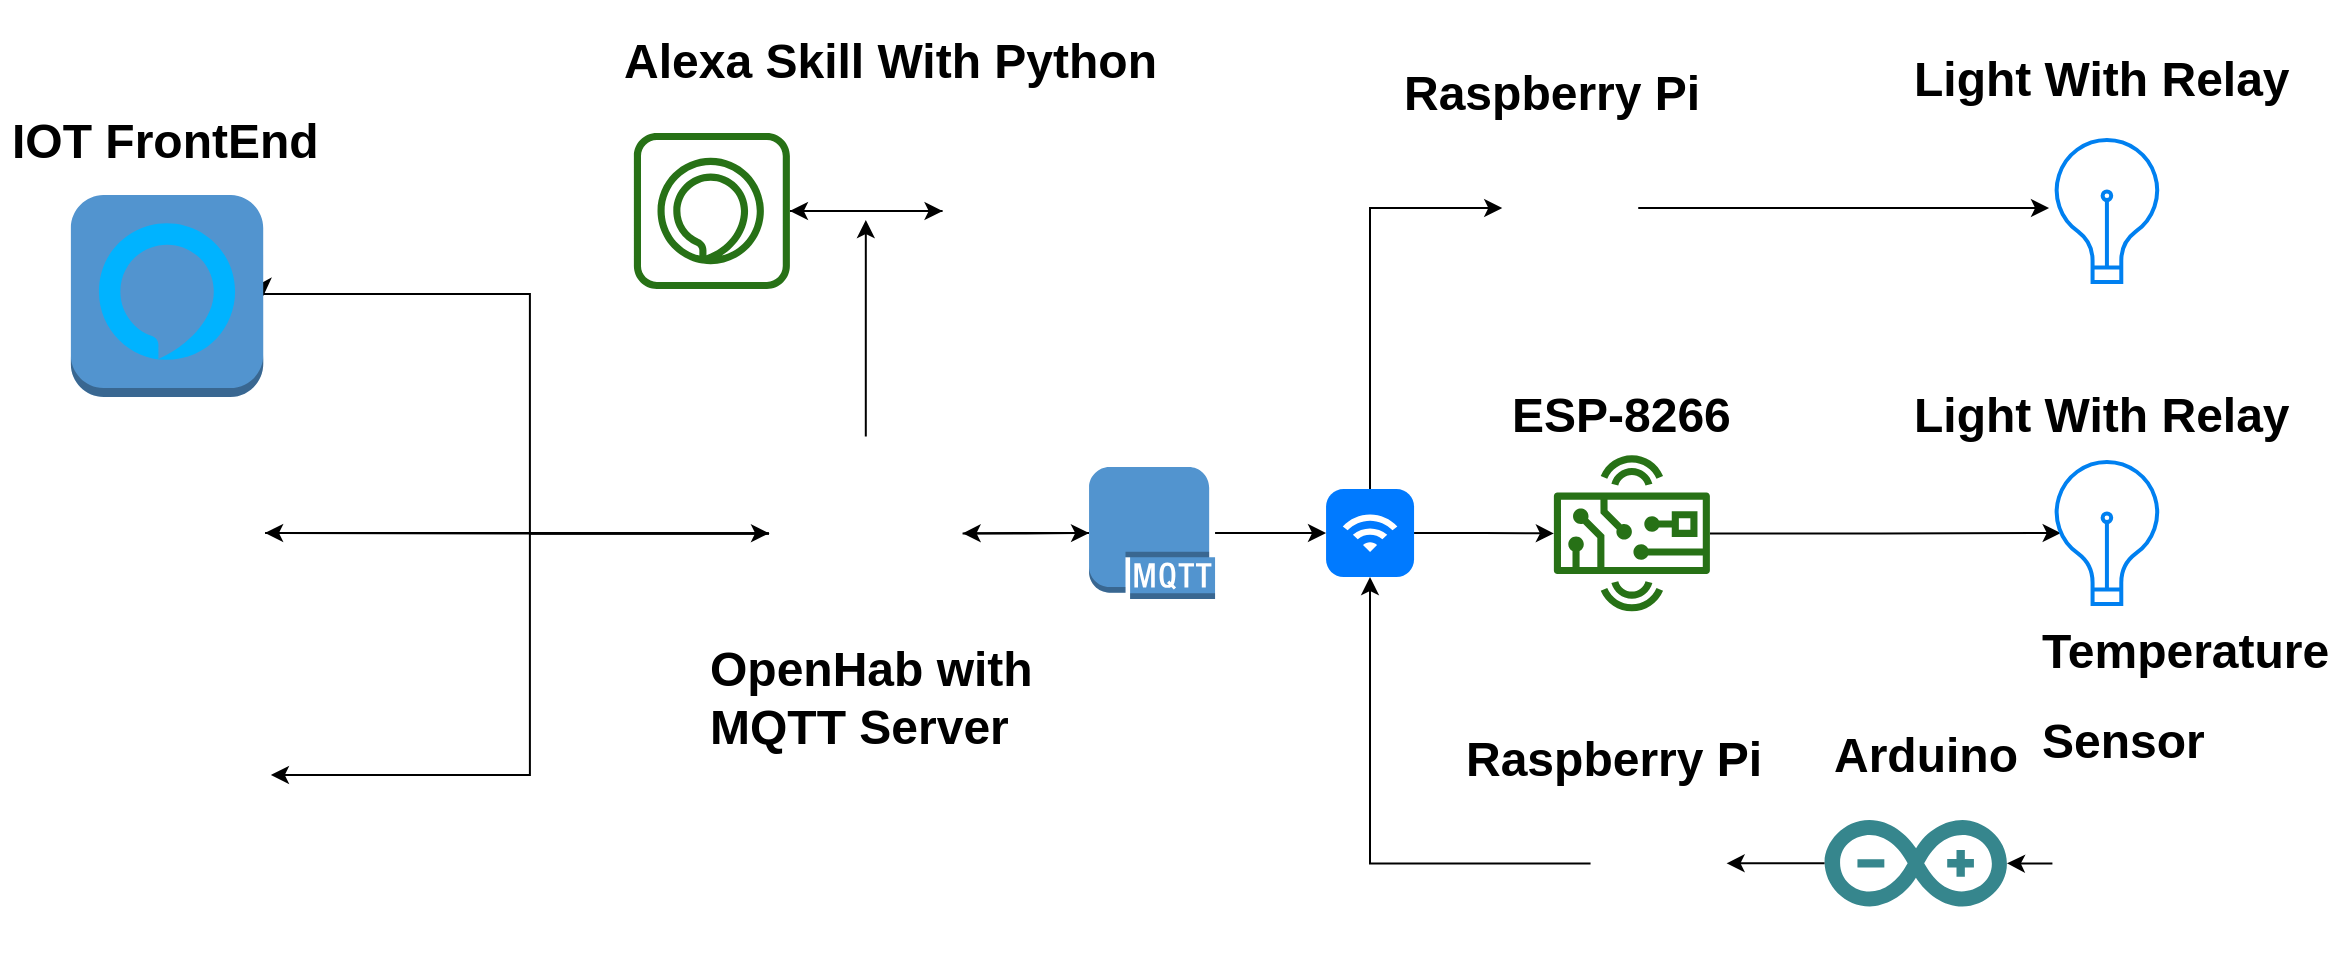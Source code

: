 <mxfile version="12.5.3" type="device" pages="2"><diagram id="OjVqm1h6KpMEck9Lshjw" name="MQTT-Summary"><mxGraphModel dx="1673" dy="967" grid="1" gridSize="10" guides="1" tooltips="1" connect="1" arrows="1" fold="1" page="1" pageScale="1" pageWidth="1169" pageHeight="827" math="0" shadow="0"><root><mxCell id="0"/><mxCell id="1" parent="0"/><mxCell id="jtBgvj3lyoHX1pALefi0-18" value="" style="dashed=0;outlineConnect=0;html=1;align=center;labelPosition=center;verticalLabelPosition=bottom;verticalAlign=top;shape=mxgraph.weblogos.arduino;fillColor=#36868D;strokeColor=none" parent="1" vertex="1"><mxGeometry x="911.28" y="540.01" width="91.18" height="43.29" as="geometry"/></mxCell><mxCell id="jtBgvj3lyoHX1pALefi0-24" style="edgeStyle=orthogonalEdgeStyle;rounded=0;orthogonalLoop=1;jettySize=auto;html=1;entryX=1;entryY=0.5;entryDx=0;entryDy=0;" parent="1" source="jtBgvj3lyoHX1pALefi0-2" target="jtBgvj3lyoHX1pALefi0-1" edge="1"><mxGeometry relative="1" as="geometry"/></mxCell><mxCell id="jtBgvj3lyoHX1pALefi0-2" value="" style="outlineConnect=0;dashed=0;verticalLabelPosition=bottom;verticalAlign=top;align=center;html=1;shape=mxgraph.aws3.mqtt_protocol;fillColor=#5294CF;gradientColor=none;" parent="1" vertex="1"><mxGeometry x="543.53" y="363.5" width="63" height="66" as="geometry"/></mxCell><mxCell id="jtBgvj3lyoHX1pALefi0-14" style="edgeStyle=orthogonalEdgeStyle;rounded=0;orthogonalLoop=1;jettySize=auto;html=1;entryX=0;entryY=0.5;entryDx=0;entryDy=0;entryPerimeter=0;" parent="1" source="jtBgvj3lyoHX1pALefi0-1" target="jtBgvj3lyoHX1pALefi0-2" edge="1"><mxGeometry relative="1" as="geometry"/></mxCell><mxCell id="jtBgvj3lyoHX1pALefi0-19" style="edgeStyle=orthogonalEdgeStyle;rounded=0;orthogonalLoop=1;jettySize=auto;html=1;entryX=1;entryY=0.5;entryDx=0;entryDy=0;entryPerimeter=0;" parent="1" source="jtBgvj3lyoHX1pALefi0-1" target="jtBgvj3lyoHX1pALefi0-4" edge="1"><mxGeometry relative="1" as="geometry"><Array as="points"><mxPoint x="263.94" y="396"/><mxPoint x="263.94" y="277"/></Array></mxGeometry></mxCell><mxCell id="jtBgvj3lyoHX1pALefi0-20" style="edgeStyle=orthogonalEdgeStyle;rounded=0;orthogonalLoop=1;jettySize=auto;html=1;entryX=1;entryY=0.5;entryDx=0;entryDy=0;" parent="1" source="jtBgvj3lyoHX1pALefi0-1" target="jtBgvj3lyoHX1pALefi0-5" edge="1"><mxGeometry relative="1" as="geometry"/></mxCell><mxCell id="jtBgvj3lyoHX1pALefi0-21" style="edgeStyle=orthogonalEdgeStyle;rounded=0;orthogonalLoop=1;jettySize=auto;html=1;entryX=1;entryY=0.5;entryDx=0;entryDy=0;" parent="1" source="jtBgvj3lyoHX1pALefi0-1" target="jtBgvj3lyoHX1pALefi0-7" edge="1"><mxGeometry relative="1" as="geometry"><Array as="points"><mxPoint x="263.94" y="396"/><mxPoint x="263.94" y="517"/></Array></mxGeometry></mxCell><mxCell id="M-5YHKuCk90U6ASQJOSu-15" style="edgeStyle=orthogonalEdgeStyle;rounded=0;orthogonalLoop=1;jettySize=auto;html=1;" parent="1" source="jtBgvj3lyoHX1pALefi0-1" edge="1"><mxGeometry relative="1" as="geometry"><mxPoint x="431.91" y="240" as="targetPoint"/></mxGeometry></mxCell><mxCell id="jtBgvj3lyoHX1pALefi0-1" value="" style="shape=image;html=1;verticalAlign=top;verticalLabelPosition=bottom;labelBackgroundColor=#ffffff;imageAspect=0;aspect=fixed;image=https://cdn0.iconfinder.com/data/icons/flat-round-system/512/raspberry-128.png" parent="1" vertex="1"><mxGeometry x="383.53" y="348.29" width="96.76" height="96.76" as="geometry"/></mxCell><mxCell id="jtBgvj3lyoHX1pALefi0-4" value="" style="outlineConnect=0;dashed=0;verticalLabelPosition=bottom;verticalAlign=top;align=center;html=1;shape=mxgraph.aws3.alexa_voice_service;fillColor=#5294CF;gradientColor=none;" parent="1" vertex="1"><mxGeometry x="34.44" y="227.5" width="96.19" height="101" as="geometry"/></mxCell><mxCell id="jtBgvj3lyoHX1pALefi0-25" style="edgeStyle=orthogonalEdgeStyle;rounded=0;orthogonalLoop=1;jettySize=auto;html=1;entryX=0;entryY=0.5;entryDx=0;entryDy=0;" parent="1" source="jtBgvj3lyoHX1pALefi0-5" target="jtBgvj3lyoHX1pALefi0-1" edge="1"><mxGeometry relative="1" as="geometry"/></mxCell><mxCell id="jtBgvj3lyoHX1pALefi0-5" value="" style="shape=image;html=1;verticalAlign=top;verticalLabelPosition=bottom;labelBackgroundColor=#ffffff;imageAspect=0;aspect=fixed;image=https://cdn4.iconfinder.com/data/icons/google-i-o-2016/512/google_assistant-128.png" parent="1" vertex="1"><mxGeometry x="33.53" y="347.5" width="98" height="98" as="geometry"/></mxCell><mxCell id="jtBgvj3lyoHX1pALefi0-7" value="" style="shape=image;html=1;verticalAlign=top;verticalLabelPosition=bottom;labelBackgroundColor=#ffffff;imageAspect=0;aspect=fixed;image=https://cdn0.iconfinder.com/data/icons/system-flat-buttons/512/iOS-128.png" parent="1" vertex="1"><mxGeometry x="34.44" y="467.5" width="100" height="100" as="geometry"/></mxCell><mxCell id="jtBgvj3lyoHX1pALefi0-39" style="edgeStyle=orthogonalEdgeStyle;rounded=0;orthogonalLoop=1;jettySize=auto;html=1;entryX=-0.031;entryY=0.479;entryDx=0;entryDy=0;entryPerimeter=0;" parent="1" source="jtBgvj3lyoHX1pALefi0-8" target="jtBgvj3lyoHX1pALefi0-9" edge="1"><mxGeometry relative="1" as="geometry"/></mxCell><mxCell id="jtBgvj3lyoHX1pALefi0-8" value="" style="shape=image;html=1;verticalAlign=top;verticalLabelPosition=bottom;labelBackgroundColor=#ffffff;imageAspect=0;aspect=fixed;image=https://cdn4.iconfinder.com/data/icons/social-life/512/raspberry-pi-128.png" parent="1" vertex="1"><mxGeometry x="750.12" y="200" width="68" height="68" as="geometry"/></mxCell><mxCell id="jtBgvj3lyoHX1pALefi0-9" value="" style="html=1;verticalLabelPosition=bottom;align=center;labelBackgroundColor=#ffffff;verticalAlign=top;strokeWidth=2;strokeColor=#0080F0;shadow=0;dashed=0;shape=mxgraph.ios7.icons.lightbulb;" parent="1" vertex="1"><mxGeometry x="1025.21" y="200" width="54.51" height="71" as="geometry"/></mxCell><mxCell id="BAIxQuCqFYKnKfCZbvvM-1" style="edgeStyle=orthogonalEdgeStyle;rounded=0;orthogonalLoop=1;jettySize=auto;html=1;entryX=0.076;entryY=0.5;entryDx=0;entryDy=0;entryPerimeter=0;" edge="1" parent="1" source="jtBgvj3lyoHX1pALefi0-10" target="jtBgvj3lyoHX1pALefi0-11"><mxGeometry relative="1" as="geometry"/></mxCell><mxCell id="jtBgvj3lyoHX1pALefi0-10" value="" style="outlineConnect=0;fontColor=#232F3E;gradientColor=none;fillColor=#277116;strokeColor=none;dashed=0;verticalLabelPosition=bottom;verticalAlign=top;align=center;html=1;fontSize=12;fontStyle=0;aspect=fixed;pointerEvents=1;shape=mxgraph.aws4.hardware_board;" parent="1" vertex="1"><mxGeometry x="775.94" y="357.67" width="78" height="78" as="geometry"/></mxCell><mxCell id="jtBgvj3lyoHX1pALefi0-11" value="" style="html=1;verticalLabelPosition=bottom;align=center;labelBackgroundColor=#ffffff;verticalAlign=top;strokeWidth=2;strokeColor=#0080F0;shadow=0;dashed=0;shape=mxgraph.ios7.icons.lightbulb;" parent="1" vertex="1"><mxGeometry x="1025.21" y="361" width="54.51" height="71" as="geometry"/></mxCell><mxCell id="jtBgvj3lyoHX1pALefi0-32" style="edgeStyle=orthogonalEdgeStyle;rounded=0;orthogonalLoop=1;jettySize=auto;html=1;" parent="1" source="jtBgvj3lyoHX1pALefi0-13" target="jtBgvj3lyoHX1pALefi0-18" edge="1"><mxGeometry relative="1" as="geometry"/></mxCell><mxCell id="jtBgvj3lyoHX1pALefi0-13" value="" style="shape=image;html=1;verticalAlign=top;verticalLabelPosition=bottom;labelBackgroundColor=#ffffff;imageAspect=0;aspect=fixed;image=https://cdn1.iconfinder.com/data/icons/hawcons/32/700239-icon-69-thermometer-half-128.png" parent="1" vertex="1"><mxGeometry x="1025.21" y="511.65" width="100" height="100" as="geometry"/></mxCell><mxCell id="jtBgvj3lyoHX1pALefi0-27" style="edgeStyle=orthogonalEdgeStyle;rounded=0;orthogonalLoop=1;jettySize=auto;html=1;entryX=1;entryY=0.5;entryDx=0;entryDy=0;" parent="1" source="jtBgvj3lyoHX1pALefi0-18" target="jtBgvj3lyoHX1pALefi0-26" edge="1"><mxGeometry relative="1" as="geometry"/></mxCell><mxCell id="jtBgvj3lyoHX1pALefi0-29" style="edgeStyle=orthogonalEdgeStyle;rounded=0;orthogonalLoop=1;jettySize=auto;html=1;" parent="1" source="jtBgvj3lyoHX1pALefi0-26" target="jtBgvj3lyoHX1pALefi0-34" edge="1"><mxGeometry relative="1" as="geometry"><mxPoint x="684.03" y="540.01" as="targetPoint"/></mxGeometry></mxCell><mxCell id="jtBgvj3lyoHX1pALefi0-26" value="" style="shape=image;html=1;verticalAlign=top;verticalLabelPosition=bottom;labelBackgroundColor=#ffffff;imageAspect=0;aspect=fixed;image=https://cdn4.iconfinder.com/data/icons/social-life/512/raspberry-pi-128.png" parent="1" vertex="1"><mxGeometry x="794.28" y="527.65" width="68" height="68" as="geometry"/></mxCell><mxCell id="jtBgvj3lyoHX1pALefi0-40" style="edgeStyle=orthogonalEdgeStyle;rounded=0;orthogonalLoop=1;jettySize=auto;html=1;entryX=0;entryY=0.5;entryDx=0;entryDy=0;" parent="1" source="jtBgvj3lyoHX1pALefi0-34" target="jtBgvj3lyoHX1pALefi0-8" edge="1"><mxGeometry relative="1" as="geometry"><Array as="points"><mxPoint x="684.53" y="234"/></Array></mxGeometry></mxCell><mxCell id="jtBgvj3lyoHX1pALefi0-41" style="edgeStyle=orthogonalEdgeStyle;rounded=0;orthogonalLoop=1;jettySize=auto;html=1;" parent="1" source="jtBgvj3lyoHX1pALefi0-34" target="jtBgvj3lyoHX1pALefi0-10" edge="1"><mxGeometry relative="1" as="geometry"/></mxCell><mxCell id="jtBgvj3lyoHX1pALefi0-34" value="" style="html=1;strokeWidth=1;shadow=0;dashed=0;shape=mxgraph.ios7.misc.wifi;fillColor=#007AFF;strokeColor=none;buttonText=;strokeColor2=#222222;fontColor=#222222;fontSize=8;verticalLabelPosition=bottom;verticalAlign=top;align=center;" parent="1" vertex="1"><mxGeometry x="662.03" y="374.5" width="44" height="44" as="geometry"/></mxCell><mxCell id="jtBgvj3lyoHX1pALefi0-35" style="edgeStyle=orthogonalEdgeStyle;rounded=0;orthogonalLoop=1;jettySize=auto;html=1;" parent="1" source="jtBgvj3lyoHX1pALefi0-2" target="jtBgvj3lyoHX1pALefi0-34" edge="1"><mxGeometry relative="1" as="geometry"><mxPoint x="606.53" y="396.5" as="sourcePoint"/><mxPoint x="740.12" y="396.5" as="targetPoint"/></mxGeometry></mxCell><mxCell id="M-5YHKuCk90U6ASQJOSu-14" style="edgeStyle=orthogonalEdgeStyle;rounded=0;orthogonalLoop=1;jettySize=auto;html=1;entryX=0;entryY=0.5;entryDx=0;entryDy=0;" parent="1" source="jtBgvj3lyoHX1pALefi0-70" target="M-5YHKuCk90U6ASQJOSu-12" edge="1"><mxGeometry relative="1" as="geometry"/></mxCell><mxCell id="jtBgvj3lyoHX1pALefi0-70" value="" style="outlineConnect=0;fontColor=#232F3E;gradientColor=none;fillColor=#277116;strokeColor=none;dashed=0;verticalLabelPosition=bottom;verticalAlign=top;align=center;html=1;fontSize=12;fontStyle=0;aspect=fixed;pointerEvents=1;shape=mxgraph.aws4.alexa_skill;" parent="1" vertex="1"><mxGeometry x="315.94" y="196.5" width="78" height="78" as="geometry"/></mxCell><mxCell id="M-5YHKuCk90U6ASQJOSu-6" value="&lt;h1&gt;ESP-8266&lt;/h1&gt;" style="text;html=1;strokeColor=none;fillColor=none;spacing=5;spacingTop=-20;whiteSpace=wrap;overflow=hidden;rounded=0;" parent="1" vertex="1"><mxGeometry x="750.12" y="317.67" width="129" height="40" as="geometry"/></mxCell><mxCell id="M-5YHKuCk90U6ASQJOSu-7" value="&lt;h1&gt;Raspberry Pi&lt;/h1&gt;" style="text;html=1;strokeColor=none;fillColor=none;spacing=5;spacingTop=-20;whiteSpace=wrap;overflow=hidden;rounded=0;" parent="1" vertex="1"><mxGeometry x="695.94" y="156.5" width="202.91" height="40" as="geometry"/></mxCell><mxCell id="M-5YHKuCk90U6ASQJOSu-8" value="&lt;h1&gt;Arduino&lt;/h1&gt;" style="text;html=1;strokeColor=none;fillColor=none;spacing=5;spacingTop=-20;whiteSpace=wrap;overflow=hidden;rounded=0;" parent="1" vertex="1"><mxGeometry x="911.28" y="487.65" width="109" height="40" as="geometry"/></mxCell><mxCell id="M-5YHKuCk90U6ASQJOSu-10" value="&lt;h1&gt;Alexa Skill With Python&lt;/h1&gt;" style="text;html=1;strokeColor=none;fillColor=none;spacing=5;spacingTop=-20;whiteSpace=wrap;overflow=hidden;rounded=0;" parent="1" vertex="1"><mxGeometry x="305.94" y="140.5" width="289" height="40" as="geometry"/></mxCell><mxCell id="M-5YHKuCk90U6ASQJOSu-13" style="edgeStyle=orthogonalEdgeStyle;rounded=0;orthogonalLoop=1;jettySize=auto;html=1;" parent="1" source="M-5YHKuCk90U6ASQJOSu-12" target="jtBgvj3lyoHX1pALefi0-70" edge="1"><mxGeometry relative="1" as="geometry"/></mxCell><mxCell id="M-5YHKuCk90U6ASQJOSu-12" value="" style="shape=image;html=1;verticalAlign=top;verticalLabelPosition=bottom;labelBackgroundColor=#ffffff;imageAspect=0;aspect=fixed;image=https://cdn0.iconfinder.com/data/icons/long-shadow-web-icons/512/python-128.png" parent="1" vertex="1"><mxGeometry x="470.29" y="180.5" width="110" height="110" as="geometry"/></mxCell><mxCell id="M-5YHKuCk90U6ASQJOSu-16" value="&lt;h1&gt;IOT FrontEnd&lt;/h1&gt;" style="text;html=1;strokeColor=none;fillColor=none;spacing=5;spacingTop=-20;whiteSpace=wrap;overflow=hidden;rounded=0;" parent="1" vertex="1"><mxGeometry x="-0.06" y="180.5" width="169" height="40" as="geometry"/></mxCell><mxCell id="M-5YHKuCk90U6ASQJOSu-19" value="&lt;h1&gt;Raspberry Pi&lt;/h1&gt;" style="text;html=1;strokeColor=none;fillColor=none;spacing=5;spacingTop=-20;whiteSpace=wrap;overflow=hidden;rounded=0;" parent="1" vertex="1"><mxGeometry x="726.83" y="490" width="202.91" height="40" as="geometry"/></mxCell><mxCell id="M-5YHKuCk90U6ASQJOSu-20" value="&lt;h1&gt;Light With Relay&lt;/h1&gt;" style="text;html=1;strokeColor=none;fillColor=none;spacing=5;spacingTop=-20;whiteSpace=wrap;overflow=hidden;rounded=0;" parent="1" vertex="1"><mxGeometry x="951.01" y="150" width="202.91" height="40" as="geometry"/></mxCell><mxCell id="M-5YHKuCk90U6ASQJOSu-21" value="&lt;h1&gt;Light With Relay&lt;/h1&gt;" style="text;html=1;strokeColor=none;fillColor=none;spacing=5;spacingTop=-20;whiteSpace=wrap;overflow=hidden;rounded=0;" parent="1" vertex="1"><mxGeometry x="951.01" y="317.67" width="202.91" height="40" as="geometry"/></mxCell><mxCell id="M-5YHKuCk90U6ASQJOSu-22" value="&lt;h1&gt;Temperature&amp;nbsp;&lt;/h1&gt;&lt;h1&gt;Sensor&lt;/h1&gt;" style="text;html=1;strokeColor=none;fillColor=none;spacing=5;spacingTop=-20;whiteSpace=wrap;overflow=hidden;rounded=0;" parent="1" vertex="1"><mxGeometry x="1014.94" y="435.67" width="155.06" height="90" as="geometry"/></mxCell><mxCell id="M-5YHKuCk90U6ASQJOSu-23" value="&lt;h1&gt;OpenHab with MQTT Server&lt;/h1&gt;" style="text;html=1;strokeColor=none;fillColor=none;spacing=5;spacingTop=-20;whiteSpace=wrap;overflow=hidden;rounded=0;" parent="1" vertex="1"><mxGeometry x="348.99" y="445.05" width="176.95" height="88.35" as="geometry"/></mxCell></root></mxGraphModel></diagram><diagram id="JoztKjxkKk_VAjBwyUlq" name="MQTT-Scheme"><mxGraphModel dx="1422" dy="822" grid="1" gridSize="10" guides="1" tooltips="1" connect="1" arrows="1" fold="1" page="1" pageScale="1" pageWidth="1169" pageHeight="827" math="0" shadow="0"><root><mxCell id="evHn1sSsFxZLHaOs-R3R-0"/><mxCell id="evHn1sSsFxZLHaOs-R3R-1" parent="evHn1sSsFxZLHaOs-R3R-0"/><mxCell id="evHn1sSsFxZLHaOs-R3R-2" style="edgeStyle=orthogonalEdgeStyle;rounded=0;orthogonalLoop=1;jettySize=auto;html=1;entryX=0.5;entryY=0;entryDx=0;entryDy=0;" parent="evHn1sSsFxZLHaOs-R3R-1" source="evHn1sSsFxZLHaOs-R3R-7" target="evHn1sSsFxZLHaOs-R3R-14" edge="1"><mxGeometry relative="1" as="geometry"/></mxCell><mxCell id="evHn1sSsFxZLHaOs-R3R-3" style="edgeStyle=orthogonalEdgeStyle;rounded=0;orthogonalLoop=1;jettySize=auto;html=1;entryX=0.5;entryY=0;entryDx=0;entryDy=0;" parent="evHn1sSsFxZLHaOs-R3R-1" source="evHn1sSsFxZLHaOs-R3R-7" target="evHn1sSsFxZLHaOs-R3R-15" edge="1"><mxGeometry relative="1" as="geometry"/></mxCell><mxCell id="evHn1sSsFxZLHaOs-R3R-4" style="edgeStyle=orthogonalEdgeStyle;rounded=0;orthogonalLoop=1;jettySize=auto;html=1;entryX=0.5;entryY=0;entryDx=0;entryDy=0;" parent="evHn1sSsFxZLHaOs-R3R-1" source="evHn1sSsFxZLHaOs-R3R-7" target="evHn1sSsFxZLHaOs-R3R-13" edge="1"><mxGeometry relative="1" as="geometry"/></mxCell><mxCell id="evHn1sSsFxZLHaOs-R3R-5" style="edgeStyle=orthogonalEdgeStyle;rounded=0;orthogonalLoop=1;jettySize=auto;html=1;entryX=0.5;entryY=0;entryDx=0;entryDy=0;" parent="evHn1sSsFxZLHaOs-R3R-1" source="evHn1sSsFxZLHaOs-R3R-7" target="evHn1sSsFxZLHaOs-R3R-9" edge="1"><mxGeometry relative="1" as="geometry"/></mxCell><mxCell id="evHn1sSsFxZLHaOs-R3R-6" style="edgeStyle=orthogonalEdgeStyle;rounded=0;orthogonalLoop=1;jettySize=auto;html=1;entryX=0.5;entryY=0;entryDx=0;entryDy=0;" parent="evHn1sSsFxZLHaOs-R3R-1" source="evHn1sSsFxZLHaOs-R3R-7" target="evHn1sSsFxZLHaOs-R3R-8" edge="1"><mxGeometry relative="1" as="geometry"/></mxCell><mxCell id="evHn1sSsFxZLHaOs-R3R-7" value="SmartHome" style="rounded=0;whiteSpace=wrap;html=1;" parent="evHn1sSsFxZLHaOs-R3R-1" vertex="1"><mxGeometry x="523" y="130" width="120" height="60" as="geometry"/></mxCell><mxCell id="evHn1sSsFxZLHaOs-R3R-8" value="Kitchen" style="rounded=0;whiteSpace=wrap;html=1;" parent="evHn1sSsFxZLHaOs-R3R-1" vertex="1"><mxGeometry x="69" y="260" width="120" height="60" as="geometry"/></mxCell><mxCell id="evHn1sSsFxZLHaOs-R3R-9" value="Office" style="rounded=0;whiteSpace=wrap;html=1;" parent="evHn1sSsFxZLHaOs-R3R-1" vertex="1"><mxGeometry x="289" y="260" width="120" height="60" as="geometry"/></mxCell><mxCell id="evHn1sSsFxZLHaOs-R3R-10" style="edgeStyle=orthogonalEdgeStyle;rounded=0;orthogonalLoop=1;jettySize=auto;html=1;entryX=0.5;entryY=0;entryDx=0;entryDy=0;" parent="evHn1sSsFxZLHaOs-R3R-1" source="evHn1sSsFxZLHaOs-R3R-13" target="evHn1sSsFxZLHaOs-R3R-21" edge="1"><mxGeometry relative="1" as="geometry"><Array as="points"><mxPoint x="583" y="360"/><mxPoint x="819" y="360"/></Array></mxGeometry></mxCell><mxCell id="evHn1sSsFxZLHaOs-R3R-11" style="edgeStyle=orthogonalEdgeStyle;rounded=0;orthogonalLoop=1;jettySize=auto;html=1;entryX=0.5;entryY=0;entryDx=0;entryDy=0;" parent="evHn1sSsFxZLHaOs-R3R-1" source="evHn1sSsFxZLHaOs-R3R-13" target="evHn1sSsFxZLHaOs-R3R-20" edge="1"><mxGeometry relative="1" as="geometry"/></mxCell><mxCell id="evHn1sSsFxZLHaOs-R3R-12" style="edgeStyle=orthogonalEdgeStyle;rounded=0;orthogonalLoop=1;jettySize=auto;html=1;entryX=0.5;entryY=0;entryDx=0;entryDy=0;" parent="evHn1sSsFxZLHaOs-R3R-1" source="evHn1sSsFxZLHaOs-R3R-13" target="evHn1sSsFxZLHaOs-R3R-16" edge="1"><mxGeometry relative="1" as="geometry"><Array as="points"><mxPoint x="583" y="360"/><mxPoint x="349" y="360"/></Array></mxGeometry></mxCell><mxCell id="evHn1sSsFxZLHaOs-R3R-13" value="Rooms" style="rounded=0;whiteSpace=wrap;html=1;" parent="evHn1sSsFxZLHaOs-R3R-1" vertex="1"><mxGeometry x="523" y="260" width="120" height="60" as="geometry"/></mxCell><mxCell id="evHn1sSsFxZLHaOs-R3R-14" value="DiningRoom" style="rounded=0;whiteSpace=wrap;html=1;" parent="evHn1sSsFxZLHaOs-R3R-1" vertex="1"><mxGeometry x="759" y="260" width="120" height="60" as="geometry"/></mxCell><mxCell id="evHn1sSsFxZLHaOs-R3R-15" value="LivingRoom" style="rounded=0;whiteSpace=wrap;html=1;" parent="evHn1sSsFxZLHaOs-R3R-1" vertex="1"><mxGeometry x="979" y="260" width="120" height="60" as="geometry"/></mxCell><mxCell id="evHn1sSsFxZLHaOs-R3R-16" value="Padres" style="rounded=0;whiteSpace=wrap;html=1;" parent="evHn1sSsFxZLHaOs-R3R-1" vertex="1"><mxGeometry x="289" y="390" width="120" height="60" as="geometry"/></mxCell><mxCell id="evHn1sSsFxZLHaOs-R3R-17" style="edgeStyle=orthogonalEdgeStyle;rounded=0;orthogonalLoop=1;jettySize=auto;html=1;entryX=0.5;entryY=0;entryDx=0;entryDy=0;" parent="evHn1sSsFxZLHaOs-R3R-1" source="evHn1sSsFxZLHaOs-R3R-20" target="evHn1sSsFxZLHaOs-R3R-23" edge="1"><mxGeometry relative="1" as="geometry"/></mxCell><mxCell id="evHn1sSsFxZLHaOs-R3R-18" style="edgeStyle=orthogonalEdgeStyle;rounded=0;orthogonalLoop=1;jettySize=auto;html=1;entryX=0.5;entryY=0;entryDx=0;entryDy=0;" parent="evHn1sSsFxZLHaOs-R3R-1" source="evHn1sSsFxZLHaOs-R3R-20" target="evHn1sSsFxZLHaOs-R3R-24" edge="1"><mxGeometry relative="1" as="geometry"><Array as="points"><mxPoint x="583" y="480"/><mxPoint x="713" y="480"/></Array></mxGeometry></mxCell><mxCell id="evHn1sSsFxZLHaOs-R3R-19" style="edgeStyle=orthogonalEdgeStyle;rounded=0;orthogonalLoop=1;jettySize=auto;html=1;entryX=0.5;entryY=0;entryDx=0;entryDy=0;" parent="evHn1sSsFxZLHaOs-R3R-1" source="evHn1sSsFxZLHaOs-R3R-20" target="evHn1sSsFxZLHaOs-R3R-22" edge="1"><mxGeometry relative="1" as="geometry"><Array as="points"><mxPoint x="583" y="480"/><mxPoint x="453" y="480"/></Array></mxGeometry></mxCell><mxCell id="evHn1sSsFxZLHaOs-R3R-20" value="Boys" style="rounded=0;whiteSpace=wrap;html=1;" parent="evHn1sSsFxZLHaOs-R3R-1" vertex="1"><mxGeometry x="523" y="400" width="120" height="60" as="geometry"/></mxCell><mxCell id="evHn1sSsFxZLHaOs-R3R-21" value="CirsAlv" style="rounded=0;whiteSpace=wrap;html=1;" parent="evHn1sSsFxZLHaOs-R3R-1" vertex="1"><mxGeometry x="759" y="400" width="120" height="60" as="geometry"/></mxCell><mxCell id="evHn1sSsFxZLHaOs-R3R-22" value="Main" style="rounded=0;whiteSpace=wrap;html=1;" parent="evHn1sSsFxZLHaOs-R3R-1" vertex="1"><mxGeometry x="393" y="510" width="120" height="60" as="geometry"/></mxCell><mxCell id="evHn1sSsFxZLHaOs-R3R-23" value="Bathroom" style="rounded=0;whiteSpace=wrap;html=1;" parent="evHn1sSsFxZLHaOs-R3R-1" vertex="1"><mxGeometry x="523" y="510" width="120" height="60" as="geometry"/></mxCell><mxCell id="evHn1sSsFxZLHaOs-R3R-24" value="Closet" style="rounded=0;whiteSpace=wrap;html=1;" parent="evHn1sSsFxZLHaOs-R3R-1" vertex="1"><mxGeometry x="653" y="510" width="120" height="60" as="geometry"/></mxCell></root></mxGraphModel></diagram></mxfile>